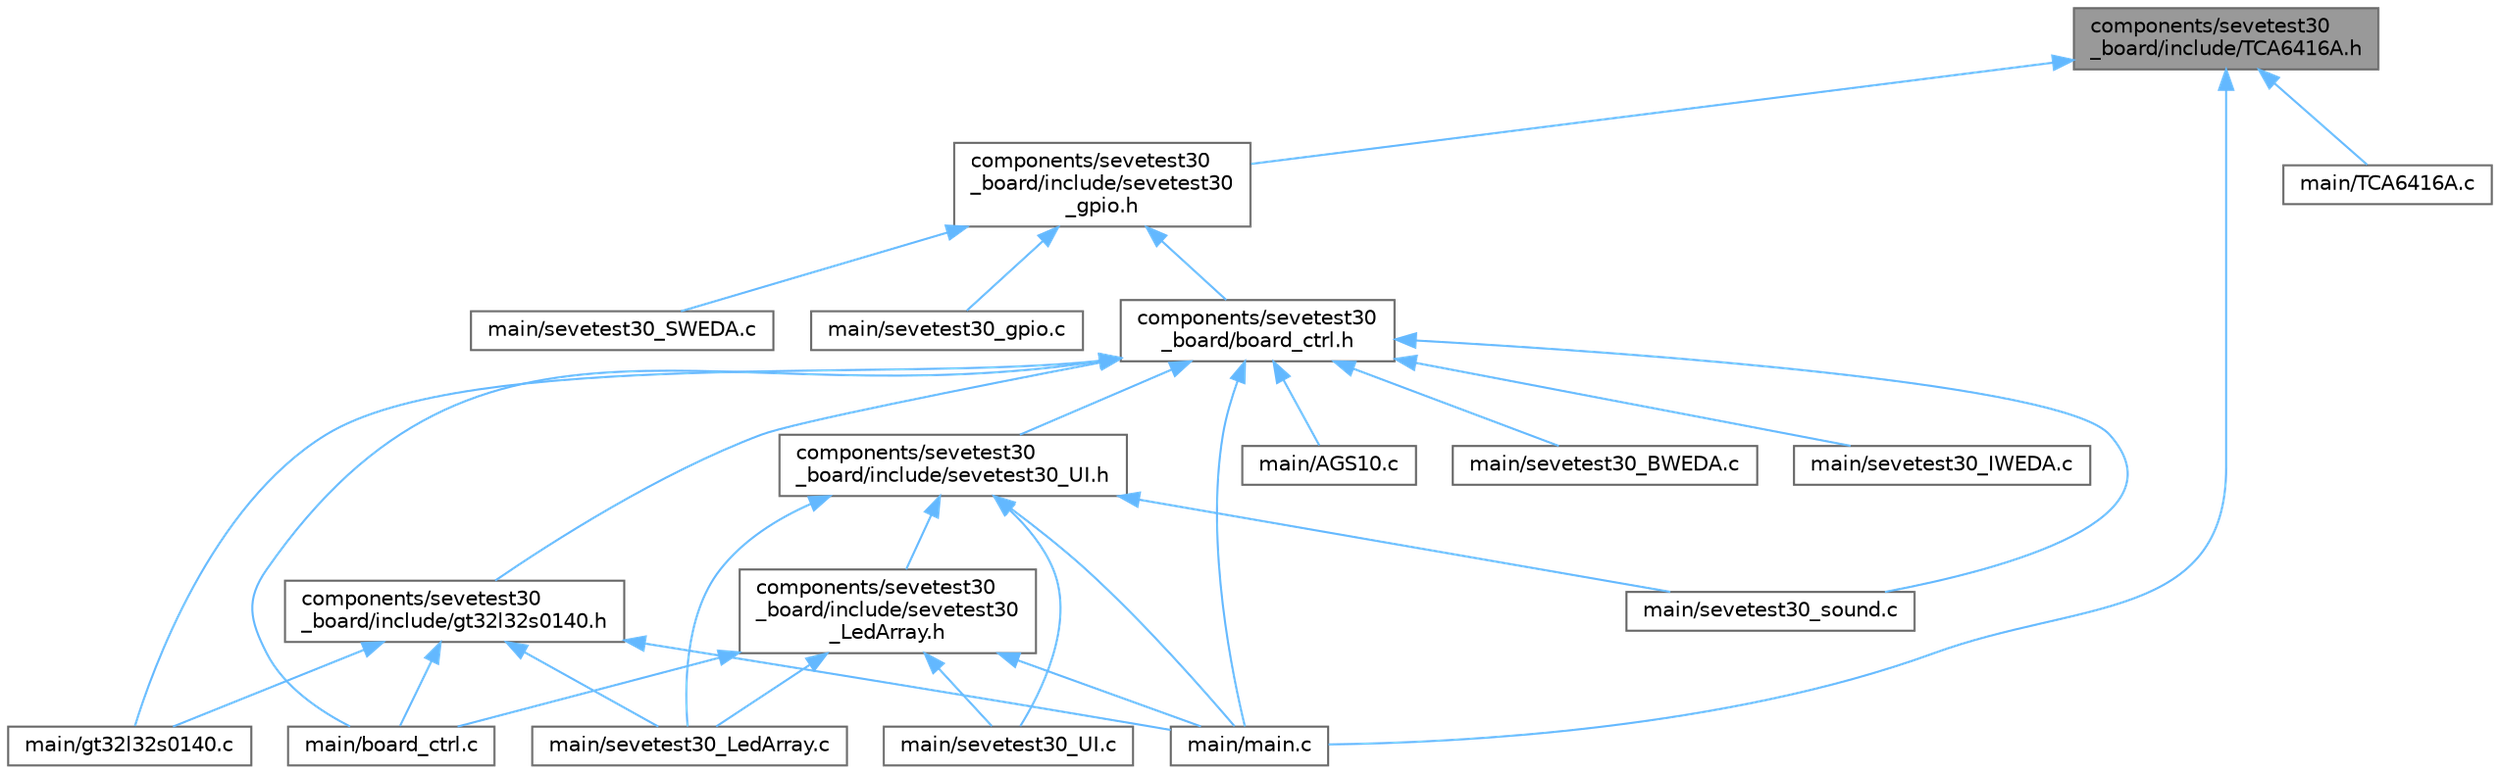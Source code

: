 digraph "components/sevetest30_board/include/TCA6416A.h"
{
 // LATEX_PDF_SIZE
  bgcolor="transparent";
  edge [fontname=Helvetica,fontsize=10,labelfontname=Helvetica,labelfontsize=10];
  node [fontname=Helvetica,fontsize=10,shape=box,height=0.2,width=0.4];
  Node1 [id="Node000001",label="components/sevetest30\l_board/include/TCA6416A.h",height=0.2,width=0.4,color="gray40", fillcolor="grey60", style="filled", fontcolor="black",tooltip=" "];
  Node1 -> Node2 [id="edge1_Node000001_Node000002",dir="back",color="steelblue1",style="solid",tooltip=" "];
  Node2 [id="Node000002",label="components/sevetest30\l_board/include/sevetest30\l_gpio.h",height=0.2,width=0.4,color="grey40", fillcolor="white", style="filled",URL="$sevetest30__gpio_8h.html",tooltip=" "];
  Node2 -> Node3 [id="edge2_Node000002_Node000003",dir="back",color="steelblue1",style="solid",tooltip=" "];
  Node3 [id="Node000003",label="components/sevetest30\l_board/board_ctrl.h",height=0.2,width=0.4,color="grey40", fillcolor="white", style="filled",URL="$board__ctrl_8h.html",tooltip=" "];
  Node3 -> Node4 [id="edge3_Node000003_Node000004",dir="back",color="steelblue1",style="solid",tooltip=" "];
  Node4 [id="Node000004",label="components/sevetest30\l_board/include/gt32l32s0140.h",height=0.2,width=0.4,color="grey40", fillcolor="white", style="filled",URL="$gt32l32s0140_8h.html",tooltip=" "];
  Node4 -> Node5 [id="edge4_Node000004_Node000005",dir="back",color="steelblue1",style="solid",tooltip=" "];
  Node5 [id="Node000005",label="main/board_ctrl.c",height=0.2,width=0.4,color="grey40", fillcolor="white", style="filled",URL="$board__ctrl_8c.html",tooltip=" "];
  Node4 -> Node6 [id="edge5_Node000004_Node000006",dir="back",color="steelblue1",style="solid",tooltip=" "];
  Node6 [id="Node000006",label="main/gt32l32s0140.c",height=0.2,width=0.4,color="grey40", fillcolor="white", style="filled",URL="$gt32l32s0140_8c.html",tooltip=" "];
  Node4 -> Node7 [id="edge6_Node000004_Node000007",dir="back",color="steelblue1",style="solid",tooltip=" "];
  Node7 [id="Node000007",label="main/main.c",height=0.2,width=0.4,color="grey40", fillcolor="white", style="filled",URL="$main_8c.html",tooltip=" "];
  Node4 -> Node8 [id="edge7_Node000004_Node000008",dir="back",color="steelblue1",style="solid",tooltip=" "];
  Node8 [id="Node000008",label="main/sevetest30_LedArray.c",height=0.2,width=0.4,color="grey40", fillcolor="white", style="filled",URL="$sevetest30___led_array_8c.html",tooltip=" "];
  Node3 -> Node9 [id="edge8_Node000003_Node000009",dir="back",color="steelblue1",style="solid",tooltip=" "];
  Node9 [id="Node000009",label="components/sevetest30\l_board/include/sevetest30_UI.h",height=0.2,width=0.4,color="grey40", fillcolor="white", style="filled",URL="$sevetest30___u_i_8h.html",tooltip=" "];
  Node9 -> Node10 [id="edge9_Node000009_Node000010",dir="back",color="steelblue1",style="solid",tooltip=" "];
  Node10 [id="Node000010",label="components/sevetest30\l_board/include/sevetest30\l_LedArray.h",height=0.2,width=0.4,color="grey40", fillcolor="white", style="filled",URL="$sevetest30___led_array_8h.html",tooltip=" "];
  Node10 -> Node5 [id="edge10_Node000010_Node000005",dir="back",color="steelblue1",style="solid",tooltip=" "];
  Node10 -> Node7 [id="edge11_Node000010_Node000007",dir="back",color="steelblue1",style="solid",tooltip=" "];
  Node10 -> Node8 [id="edge12_Node000010_Node000008",dir="back",color="steelblue1",style="solid",tooltip=" "];
  Node10 -> Node11 [id="edge13_Node000010_Node000011",dir="back",color="steelblue1",style="solid",tooltip=" "];
  Node11 [id="Node000011",label="main/sevetest30_UI.c",height=0.2,width=0.4,color="grey40", fillcolor="white", style="filled",URL="$sevetest30___u_i_8c.html",tooltip=" "];
  Node9 -> Node7 [id="edge14_Node000009_Node000007",dir="back",color="steelblue1",style="solid",tooltip=" "];
  Node9 -> Node8 [id="edge15_Node000009_Node000008",dir="back",color="steelblue1",style="solid",tooltip=" "];
  Node9 -> Node11 [id="edge16_Node000009_Node000011",dir="back",color="steelblue1",style="solid",tooltip=" "];
  Node9 -> Node12 [id="edge17_Node000009_Node000012",dir="back",color="steelblue1",style="solid",tooltip=" "];
  Node12 [id="Node000012",label="main/sevetest30_sound.c",height=0.2,width=0.4,color="grey40", fillcolor="white", style="filled",URL="$sevetest30__sound_8c.html",tooltip=" "];
  Node3 -> Node13 [id="edge18_Node000003_Node000013",dir="back",color="steelblue1",style="solid",tooltip=" "];
  Node13 [id="Node000013",label="main/AGS10.c",height=0.2,width=0.4,color="grey40", fillcolor="white", style="filled",URL="$_a_g_s10_8c.html",tooltip=" "];
  Node3 -> Node5 [id="edge19_Node000003_Node000005",dir="back",color="steelblue1",style="solid",tooltip=" "];
  Node3 -> Node6 [id="edge20_Node000003_Node000006",dir="back",color="steelblue1",style="solid",tooltip=" "];
  Node3 -> Node7 [id="edge21_Node000003_Node000007",dir="back",color="steelblue1",style="solid",tooltip=" "];
  Node3 -> Node14 [id="edge22_Node000003_Node000014",dir="back",color="steelblue1",style="solid",tooltip=" "];
  Node14 [id="Node000014",label="main/sevetest30_BWEDA.c",height=0.2,width=0.4,color="grey40", fillcolor="white", style="filled",URL="$sevetest30___b_w_e_d_a_8c.html",tooltip=" "];
  Node3 -> Node15 [id="edge23_Node000003_Node000015",dir="back",color="steelblue1",style="solid",tooltip=" "];
  Node15 [id="Node000015",label="main/sevetest30_IWEDA.c",height=0.2,width=0.4,color="grey40", fillcolor="white", style="filled",URL="$sevetest30___i_w_e_d_a_8c.html",tooltip=" "];
  Node3 -> Node12 [id="edge24_Node000003_Node000012",dir="back",color="steelblue1",style="solid",tooltip=" "];
  Node2 -> Node16 [id="edge25_Node000002_Node000016",dir="back",color="steelblue1",style="solid",tooltip=" "];
  Node16 [id="Node000016",label="main/sevetest30_SWEDA.c",height=0.2,width=0.4,color="grey40", fillcolor="white", style="filled",URL="$sevetest30___s_w_e_d_a_8c.html",tooltip=" "];
  Node2 -> Node17 [id="edge26_Node000002_Node000017",dir="back",color="steelblue1",style="solid",tooltip=" "];
  Node17 [id="Node000017",label="main/sevetest30_gpio.c",height=0.2,width=0.4,color="grey40", fillcolor="white", style="filled",URL="$sevetest30__gpio_8c.html",tooltip=" "];
  Node1 -> Node18 [id="edge27_Node000001_Node000018",dir="back",color="steelblue1",style="solid",tooltip=" "];
  Node18 [id="Node000018",label="main/TCA6416A.c",height=0.2,width=0.4,color="grey40", fillcolor="white", style="filled",URL="$_t_c_a6416_a_8c.html",tooltip=" "];
  Node1 -> Node7 [id="edge28_Node000001_Node000007",dir="back",color="steelblue1",style="solid",tooltip=" "];
}
